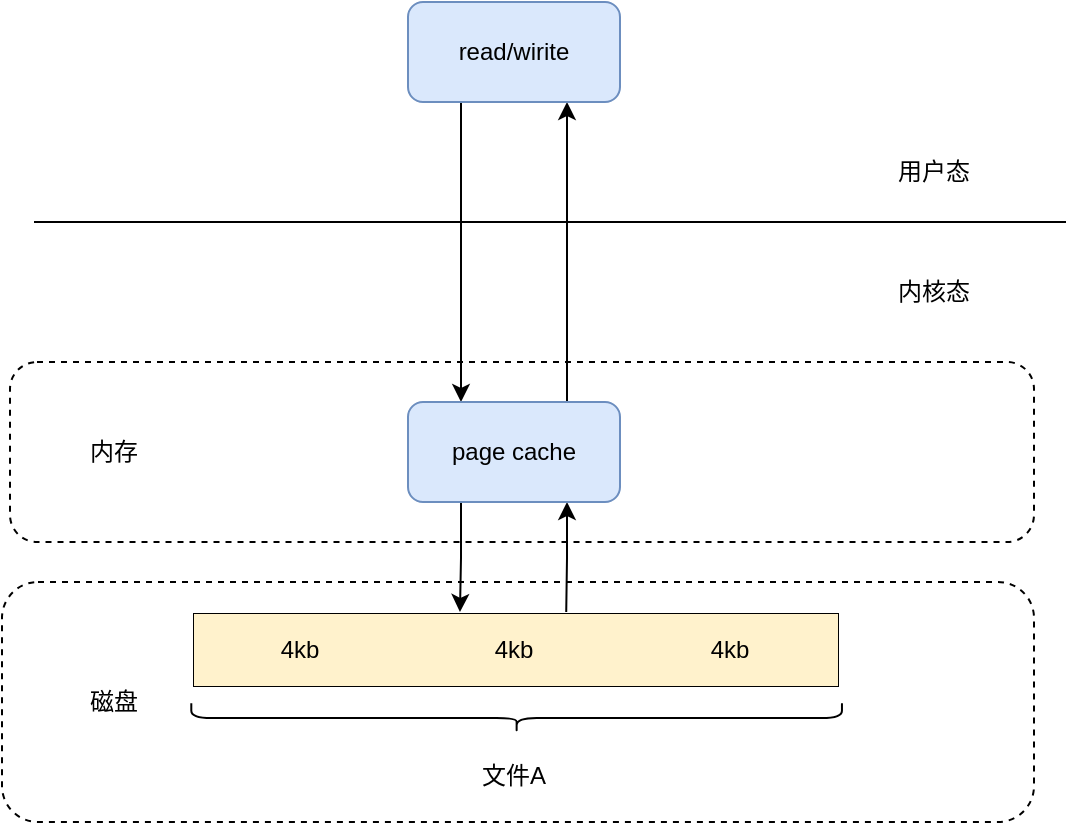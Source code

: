 <mxfile version="15.8.3" type="github">
  <diagram id="73d_WHOA1C-F4_vmPgwB" name="Page-1">
    <mxGraphModel dx="1426" dy="771" grid="1" gridSize="10" guides="1" tooltips="1" connect="1" arrows="1" fold="1" page="1" pageScale="1" pageWidth="827" pageHeight="1169" math="0" shadow="0">
      <root>
        <mxCell id="0" />
        <mxCell id="1" parent="0" />
        <mxCell id="t_03snCosuq0tiuten4P-44" value="" style="rounded=1;whiteSpace=wrap;html=1;dashed=1;" vertex="1" parent="1">
          <mxGeometry x="144" y="450" width="516" height="120" as="geometry" />
        </mxCell>
        <mxCell id="t_03snCosuq0tiuten4P-6" value="" style="rounded=1;whiteSpace=wrap;html=1;dashed=1;" vertex="1" parent="1">
          <mxGeometry x="148" y="340" width="512" height="90" as="geometry" />
        </mxCell>
        <mxCell id="t_03snCosuq0tiuten4P-1" value="" style="endArrow=none;html=1;rounded=0;" edge="1" parent="1">
          <mxGeometry width="50" height="50" relative="1" as="geometry">
            <mxPoint x="160" y="270" as="sourcePoint" />
            <mxPoint x="676" y="270" as="targetPoint" />
            <Array as="points">
              <mxPoint x="376" y="270" />
            </Array>
          </mxGeometry>
        </mxCell>
        <mxCell id="t_03snCosuq0tiuten4P-34" style="edgeStyle=orthogonalEdgeStyle;rounded=0;orthogonalLoop=1;jettySize=auto;html=1;exitX=0.75;exitY=1;exitDx=0;exitDy=0;entryX=0.75;entryY=0;entryDx=0;entryDy=0;startArrow=classic;startFill=1;endArrow=none;endFill=0;" edge="1" parent="1" source="t_03snCosuq0tiuten4P-2" target="t_03snCosuq0tiuten4P-33">
          <mxGeometry relative="1" as="geometry" />
        </mxCell>
        <mxCell id="t_03snCosuq0tiuten4P-35" style="edgeStyle=orthogonalEdgeStyle;rounded=0;orthogonalLoop=1;jettySize=auto;html=1;exitX=0.25;exitY=1;exitDx=0;exitDy=0;entryX=0.25;entryY=0;entryDx=0;entryDy=0;startArrow=none;startFill=0;endArrow=classic;endFill=1;" edge="1" parent="1" source="t_03snCosuq0tiuten4P-2" target="t_03snCosuq0tiuten4P-33">
          <mxGeometry relative="1" as="geometry" />
        </mxCell>
        <mxCell id="t_03snCosuq0tiuten4P-2" value="read/wirite" style="rounded=1;whiteSpace=wrap;html=1;fillColor=#dae8fc;strokeColor=#6c8ebf;" vertex="1" parent="1">
          <mxGeometry x="347" y="160" width="106" height="50" as="geometry" />
        </mxCell>
        <mxCell id="t_03snCosuq0tiuten4P-3" value="用户态" style="text;html=1;strokeColor=none;fillColor=none;align=center;verticalAlign=middle;whiteSpace=wrap;rounded=0;" vertex="1" parent="1">
          <mxGeometry x="580" y="230" width="60" height="30" as="geometry" />
        </mxCell>
        <mxCell id="t_03snCosuq0tiuten4P-4" value="内核态" style="text;html=1;strokeColor=none;fillColor=none;align=center;verticalAlign=middle;whiteSpace=wrap;rounded=0;" vertex="1" parent="1">
          <mxGeometry x="580" y="290" width="60" height="30" as="geometry" />
        </mxCell>
        <mxCell id="t_03snCosuq0tiuten4P-9" value="内存" style="text;html=1;strokeColor=none;fillColor=none;align=center;verticalAlign=middle;whiteSpace=wrap;rounded=0;" vertex="1" parent="1">
          <mxGeometry x="170" y="370" width="60" height="30" as="geometry" />
        </mxCell>
        <mxCell id="t_03snCosuq0tiuten4P-10" value="磁盘" style="text;html=1;strokeColor=none;fillColor=none;align=center;verticalAlign=middle;whiteSpace=wrap;rounded=0;" vertex="1" parent="1">
          <mxGeometry x="170" y="495" width="60" height="30" as="geometry" />
        </mxCell>
        <mxCell id="t_03snCosuq0tiuten4P-11" value="" style="shape=table;html=1;whiteSpace=wrap;startSize=0;container=1;collapsible=0;childLayout=tableLayout;" vertex="1" parent="1">
          <mxGeometry x="240" y="466" width="322" height="36" as="geometry" />
        </mxCell>
        <mxCell id="t_03snCosuq0tiuten4P-12" value="" style="shape=partialRectangle;html=1;whiteSpace=wrap;collapsible=0;dropTarget=0;pointerEvents=0;fillColor=none;top=0;left=0;bottom=0;right=0;points=[[0,0.5],[1,0.5]];portConstraint=eastwest;" vertex="1" parent="t_03snCosuq0tiuten4P-11">
          <mxGeometry width="322" height="36" as="geometry" />
        </mxCell>
        <mxCell id="t_03snCosuq0tiuten4P-13" value="4kb" style="shape=partialRectangle;html=1;whiteSpace=wrap;connectable=0;fillColor=#fff2cc;top=0;left=0;bottom=0;right=0;overflow=hidden;pointerEvents=1;strokeColor=#d6b656;" vertex="1" parent="t_03snCosuq0tiuten4P-12">
          <mxGeometry width="106" height="36" as="geometry">
            <mxRectangle width="106" height="36" as="alternateBounds" />
          </mxGeometry>
        </mxCell>
        <mxCell id="t_03snCosuq0tiuten4P-14" value="4kb" style="shape=partialRectangle;html=1;whiteSpace=wrap;connectable=0;fillColor=#fff2cc;top=0;left=0;bottom=0;right=0;overflow=hidden;pointerEvents=1;strokeColor=#d6b656;" vertex="1" parent="t_03snCosuq0tiuten4P-12">
          <mxGeometry x="106" width="108" height="36" as="geometry">
            <mxRectangle width="108" height="36" as="alternateBounds" />
          </mxGeometry>
        </mxCell>
        <mxCell id="t_03snCosuq0tiuten4P-41" value="4kb" style="shape=partialRectangle;html=1;whiteSpace=wrap;connectable=0;fillColor=#fff2cc;top=0;left=0;bottom=0;right=0;overflow=hidden;pointerEvents=1;strokeColor=#d6b656;" vertex="1" parent="t_03snCosuq0tiuten4P-12">
          <mxGeometry x="214" width="108" height="36" as="geometry">
            <mxRectangle width="108" height="36" as="alternateBounds" />
          </mxGeometry>
        </mxCell>
        <mxCell id="t_03snCosuq0tiuten4P-25" value="" style="shape=curlyBracket;whiteSpace=wrap;html=1;rounded=1;flipH=1;rotation=90;" vertex="1" parent="1">
          <mxGeometry x="393.98" y="355.33" width="14.67" height="325.33" as="geometry" />
        </mxCell>
        <mxCell id="t_03snCosuq0tiuten4P-26" value="文件A" style="text;html=1;strokeColor=none;fillColor=none;align=center;verticalAlign=middle;whiteSpace=wrap;rounded=0;dashed=1;" vertex="1" parent="1">
          <mxGeometry x="370" y="532" width="60" height="30" as="geometry" />
        </mxCell>
        <mxCell id="t_03snCosuq0tiuten4P-42" style="edgeStyle=orthogonalEdgeStyle;rounded=0;orthogonalLoop=1;jettySize=auto;html=1;exitX=0.25;exitY=1;exitDx=0;exitDy=0;entryX=0.413;entryY=-0.028;entryDx=0;entryDy=0;entryPerimeter=0;startArrow=none;startFill=0;endArrow=classic;endFill=1;" edge="1" parent="1" source="t_03snCosuq0tiuten4P-33" target="t_03snCosuq0tiuten4P-12">
          <mxGeometry relative="1" as="geometry" />
        </mxCell>
        <mxCell id="t_03snCosuq0tiuten4P-43" style="edgeStyle=orthogonalEdgeStyle;rounded=0;orthogonalLoop=1;jettySize=auto;html=1;exitX=0.75;exitY=1;exitDx=0;exitDy=0;entryX=0.578;entryY=-0.028;entryDx=0;entryDy=0;entryPerimeter=0;startArrow=classic;startFill=1;endArrow=none;endFill=0;" edge="1" parent="1" source="t_03snCosuq0tiuten4P-33" target="t_03snCosuq0tiuten4P-12">
          <mxGeometry relative="1" as="geometry" />
        </mxCell>
        <mxCell id="t_03snCosuq0tiuten4P-33" value="page cache" style="rounded=1;whiteSpace=wrap;html=1;fillColor=#dae8fc;strokeColor=#6c8ebf;" vertex="1" parent="1">
          <mxGeometry x="347" y="360" width="106" height="50" as="geometry" />
        </mxCell>
        <mxCell id="t_03snCosuq0tiuten4P-45" style="edgeStyle=orthogonalEdgeStyle;rounded=0;orthogonalLoop=1;jettySize=auto;html=1;exitX=0.5;exitY=1;exitDx=0;exitDy=0;startArrow=classic;startFill=1;endArrow=none;endFill=0;" edge="1" parent="1" source="t_03snCosuq0tiuten4P-10" target="t_03snCosuq0tiuten4P-10">
          <mxGeometry relative="1" as="geometry" />
        </mxCell>
      </root>
    </mxGraphModel>
  </diagram>
</mxfile>

